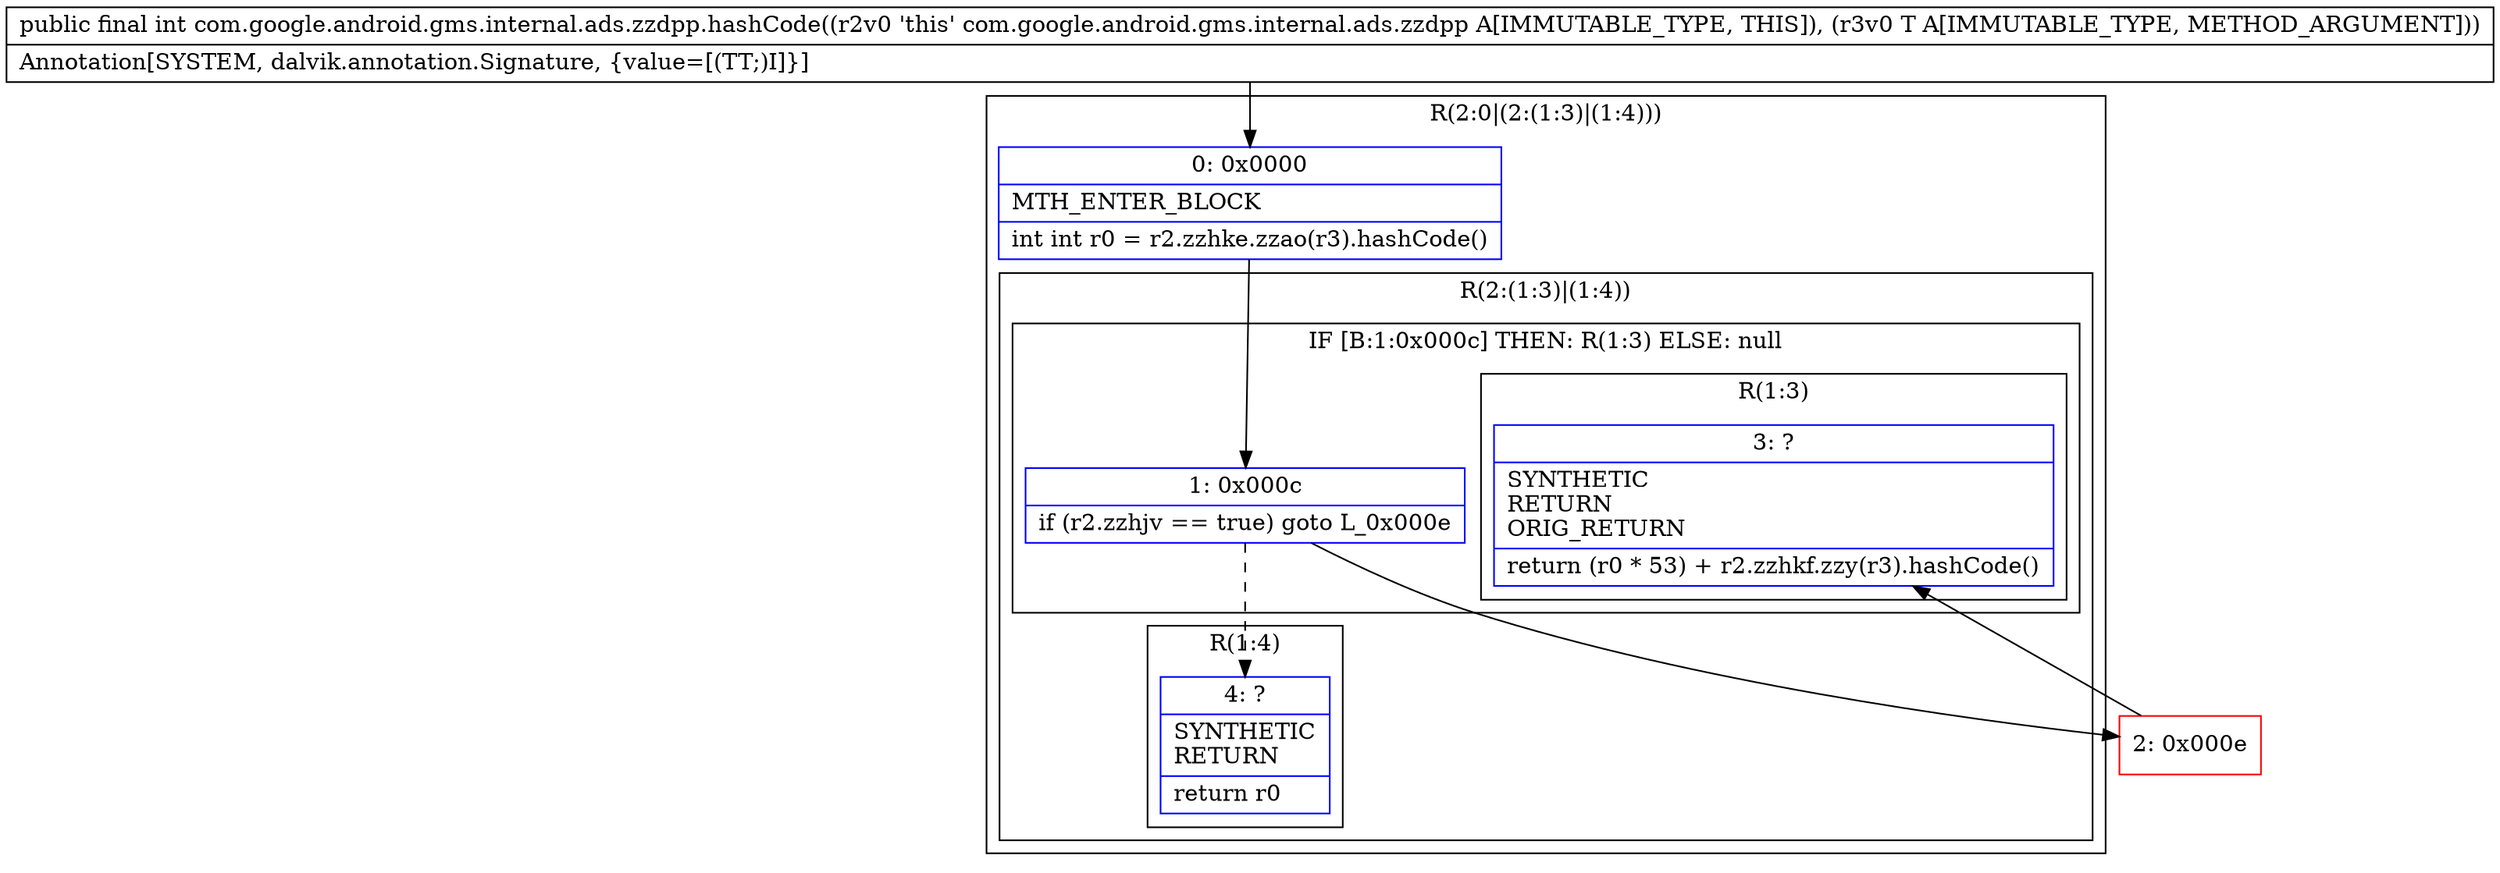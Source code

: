 digraph "CFG forcom.google.android.gms.internal.ads.zzdpp.hashCode(Ljava\/lang\/Object;)I" {
subgraph cluster_Region_173312081 {
label = "R(2:0|(2:(1:3)|(1:4)))";
node [shape=record,color=blue];
Node_0 [shape=record,label="{0\:\ 0x0000|MTH_ENTER_BLOCK\l|int int r0 = r2.zzhke.zzao(r3).hashCode()\l}"];
subgraph cluster_Region_1221460486 {
label = "R(2:(1:3)|(1:4))";
node [shape=record,color=blue];
subgraph cluster_IfRegion_1559163324 {
label = "IF [B:1:0x000c] THEN: R(1:3) ELSE: null";
node [shape=record,color=blue];
Node_1 [shape=record,label="{1\:\ 0x000c|if (r2.zzhjv == true) goto L_0x000e\l}"];
subgraph cluster_Region_860121683 {
label = "R(1:3)";
node [shape=record,color=blue];
Node_3 [shape=record,label="{3\:\ ?|SYNTHETIC\lRETURN\lORIG_RETURN\l|return (r0 * 53) + r2.zzhkf.zzy(r3).hashCode()\l}"];
}
}
subgraph cluster_Region_745648097 {
label = "R(1:4)";
node [shape=record,color=blue];
Node_4 [shape=record,label="{4\:\ ?|SYNTHETIC\lRETURN\l|return r0\l}"];
}
}
}
Node_2 [shape=record,color=red,label="{2\:\ 0x000e}"];
MethodNode[shape=record,label="{public final int com.google.android.gms.internal.ads.zzdpp.hashCode((r2v0 'this' com.google.android.gms.internal.ads.zzdpp A[IMMUTABLE_TYPE, THIS]), (r3v0 T A[IMMUTABLE_TYPE, METHOD_ARGUMENT]))  | Annotation[SYSTEM, dalvik.annotation.Signature, \{value=[(TT;)I]\}]\l}"];
MethodNode -> Node_0;
Node_0 -> Node_1;
Node_1 -> Node_2;
Node_1 -> Node_4[style=dashed];
Node_2 -> Node_3;
}

